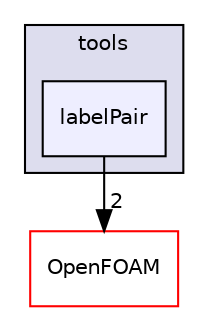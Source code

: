 digraph "src/triSurface/tools/labelPair" {
  bgcolor=transparent;
  compound=true
  node [ fontsize="10", fontname="Helvetica"];
  edge [ labelfontsize="10", labelfontname="Helvetica"];
  subgraph clusterdir_ea136f50b6e20864351f7e37b8cbec5c {
    graph [ bgcolor="#ddddee", pencolor="black", label="tools" fontname="Helvetica", fontsize="10", URL="dir_ea136f50b6e20864351f7e37b8cbec5c.html"]
  dir_d14dd855fa82fec2867d1bc28ac0c467 [shape=box, label="labelPair", style="filled", fillcolor="#eeeeff", pencolor="black", URL="dir_d14dd855fa82fec2867d1bc28ac0c467.html"];
  }
  dir_c5473ff19b20e6ec4dfe5c310b3778a8 [shape=box label="OpenFOAM" color="red" URL="dir_c5473ff19b20e6ec4dfe5c310b3778a8.html"];
  dir_d14dd855fa82fec2867d1bc28ac0c467->dir_c5473ff19b20e6ec4dfe5c310b3778a8 [headlabel="2", labeldistance=1.5 headhref="dir_003041_001898.html"];
}
